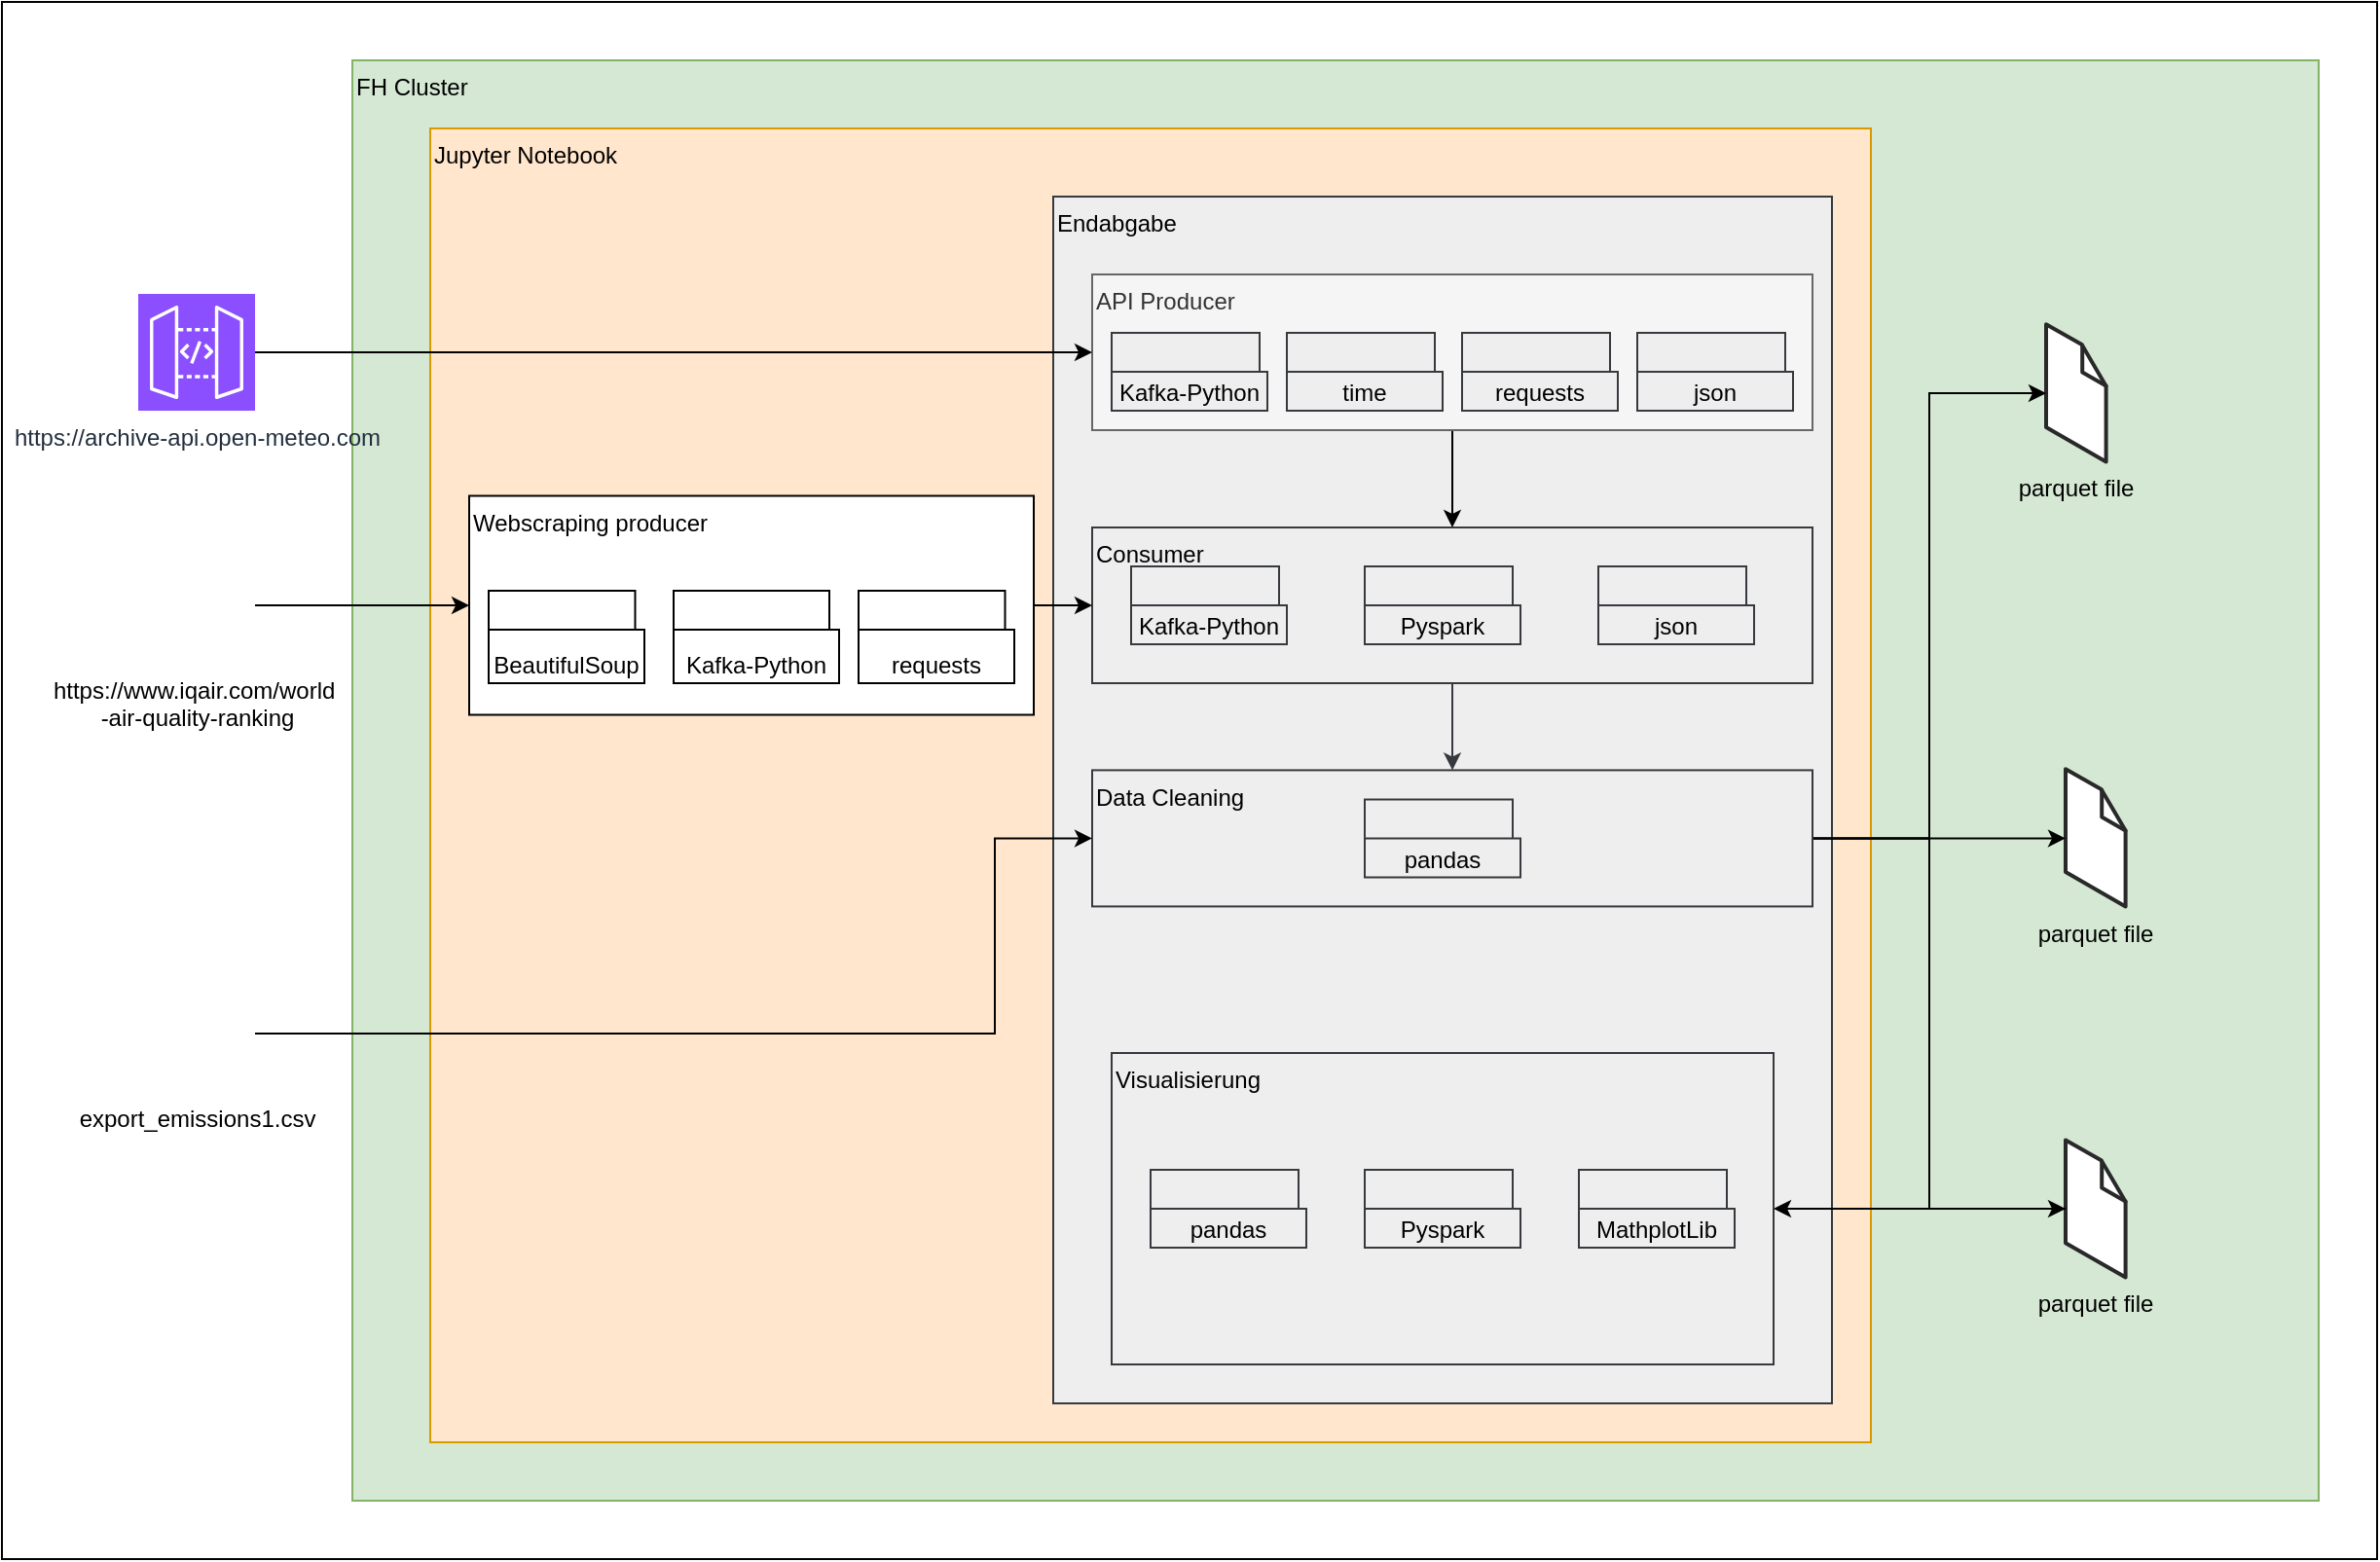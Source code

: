 <mxfile version="24.6.3" type="device">
  <diagram name="Page-1" id="OOfWrGtU2Becbj-eDRDJ">
    <mxGraphModel dx="2243" dy="779" grid="1" gridSize="10" guides="1" tooltips="1" connect="1" arrows="1" fold="1" page="1" pageScale="1" pageWidth="850" pageHeight="1100" math="0" shadow="0">
      <root>
        <mxCell id="0" />
        <mxCell id="1" parent="0" />
        <mxCell id="FoATxUUiLB6w55xuutfq-18" value="" style="rounded=0;whiteSpace=wrap;html=1;" parent="1" vertex="1">
          <mxGeometry x="-220" width="1220" height="800" as="geometry" />
        </mxCell>
        <mxCell id="Hf9Gl9dVcP0h7RCYdBk0-2" value="FH Cluster" style="rounded=0;whiteSpace=wrap;html=1;align=left;verticalAlign=top;fillColor=#d5e8d4;strokeColor=#82b366;" parent="1" vertex="1">
          <mxGeometry x="-40" y="30" width="1010" height="740" as="geometry" />
        </mxCell>
        <mxCell id="Hf9Gl9dVcP0h7RCYdBk0-1" value="&lt;div&gt;Jupyter Notebook&lt;br&gt;&lt;/div&gt;" style="rounded=0;whiteSpace=wrap;html=1;align=left;verticalAlign=top;fillColor=#ffe6cc;strokeColor=#d79b00;" parent="1" vertex="1">
          <mxGeometry y="65" width="740" height="675" as="geometry" />
        </mxCell>
        <mxCell id="Hf9Gl9dVcP0h7RCYdBk0-4" value="export_emissions1.csv" style="shape=image;html=1;verticalAlign=top;verticalLabelPosition=bottom;labelBackgroundColor=#ffffff;imageAspect=0;aspect=fixed;image=https://cdn2.iconfinder.com/data/icons/simple-files/128/csv1.png" parent="1" vertex="1">
          <mxGeometry x="-150" y="500" width="60" height="60" as="geometry" />
        </mxCell>
        <mxCell id="Hf9Gl9dVcP0h7RCYdBk0-12" style="edgeStyle=orthogonalEdgeStyle;rounded=0;orthogonalLoop=1;jettySize=auto;html=1;" parent="1" source="Hf9Gl9dVcP0h7RCYdBk0-6" target="Hf9Gl9dVcP0h7RCYdBk0-9" edge="1">
          <mxGeometry relative="1" as="geometry" />
        </mxCell>
        <mxCell id="Hf9Gl9dVcP0h7RCYdBk0-6" value="&lt;div&gt;https://www.iqair.com/world&amp;nbsp;&lt;/div&gt;&lt;div&gt;-air-quality-ranking&lt;/div&gt;" style="shape=image;html=1;verticalAlign=top;verticalLabelPosition=bottom;labelBackgroundColor=#ffffff;imageAspect=0;aspect=fixed;image=https://cdn1.iconfinder.com/data/icons/seo-and-web-development-6/32/development_computer_website_check_result-128.png" parent="1" vertex="1">
          <mxGeometry x="-150" y="280" width="60" height="60" as="geometry" />
        </mxCell>
        <mxCell id="Hf9Gl9dVcP0h7RCYdBk0-7" value="https://archive-api.open-meteo.com" style="sketch=0;points=[[0,0,0],[0.25,0,0],[0.5,0,0],[0.75,0,0],[1,0,0],[0,1,0],[0.25,1,0],[0.5,1,0],[0.75,1,0],[1,1,0],[0,0.25,0],[0,0.5,0],[0,0.75,0],[1,0.25,0],[1,0.5,0],[1,0.75,0]];outlineConnect=0;fontColor=#232F3E;fillColor=#8C4FFF;strokeColor=#ffffff;dashed=0;verticalLabelPosition=bottom;verticalAlign=top;align=center;html=1;fontSize=12;fontStyle=0;aspect=fixed;shape=mxgraph.aws4.resourceIcon;resIcon=mxgraph.aws4.api_gateway;" parent="1" vertex="1">
          <mxGeometry x="-150" y="150" width="60" height="60" as="geometry" />
        </mxCell>
        <mxCell id="Hf9Gl9dVcP0h7RCYdBk0-9" value="Webscraping producer" style="rounded=0;whiteSpace=wrap;html=1;align=left;verticalAlign=top;" parent="1" vertex="1">
          <mxGeometry x="20" y="253.75" width="290" height="112.5" as="geometry" />
        </mxCell>
        <mxCell id="Hf9Gl9dVcP0h7RCYdBk0-14" value="BeautifulSoup" style="shape=folder;tabWidth=80;tabHeight=20;tabPosition=left;html=1;whiteSpace=wrap;align=center;verticalAlign=bottom;" parent="1" vertex="1">
          <mxGeometry x="30" y="302.5" width="80" height="47.5" as="geometry" />
        </mxCell>
        <mxCell id="Hf9Gl9dVcP0h7RCYdBk0-15" value="Kafka-Python" style="shape=folder;tabWidth=80;tabHeight=20;tabPosition=left;html=1;whiteSpace=wrap;align=center;verticalAlign=bottom;" parent="1" vertex="1">
          <mxGeometry x="125" y="302.5" width="85" height="47.5" as="geometry" />
        </mxCell>
        <mxCell id="Hf9Gl9dVcP0h7RCYdBk0-19" value="&lt;div&gt;parquet file&lt;/div&gt;" style="verticalLabelPosition=bottom;html=1;verticalAlign=top;strokeWidth=1;align=center;outlineConnect=0;dashed=0;outlineConnect=0;shape=mxgraph.aws3d.file;aspect=fixed;strokeColor=#292929;" parent="1" vertex="1">
          <mxGeometry x="830" y="165.65" width="30.8" height="70.6" as="geometry" />
        </mxCell>
        <mxCell id="Hf9Gl9dVcP0h7RCYdBk0-20" value="&lt;div&gt;parquet file&lt;/div&gt;" style="verticalLabelPosition=bottom;html=1;verticalAlign=top;strokeWidth=1;align=center;outlineConnect=0;dashed=0;outlineConnect=0;shape=mxgraph.aws3d.file;aspect=fixed;strokeColor=#292929;" parent="1" vertex="1">
          <mxGeometry x="840" y="394.1" width="30.8" height="70.6" as="geometry" />
        </mxCell>
        <mxCell id="Hf9Gl9dVcP0h7RCYdBk0-21" value="&lt;div&gt;parquet file&lt;/div&gt;" style="verticalLabelPosition=bottom;html=1;verticalAlign=top;strokeWidth=1;align=center;outlineConnect=0;dashed=0;outlineConnect=0;shape=mxgraph.aws3d.file;aspect=fixed;strokeColor=#292929;" parent="1" vertex="1">
          <mxGeometry x="840" y="584.7" width="30.8" height="70.6" as="geometry" />
        </mxCell>
        <mxCell id="Hf9Gl9dVcP0h7RCYdBk0-26" value="Endabgabe" style="rounded=0;whiteSpace=wrap;html=1;align=left;verticalAlign=top;fillColor=#eeeeee;strokeColor=#36393d;" parent="1" vertex="1">
          <mxGeometry x="320" y="100" width="400" height="620" as="geometry" />
        </mxCell>
        <mxCell id="Hf9Gl9dVcP0h7RCYdBk0-39" style="edgeStyle=orthogonalEdgeStyle;rounded=0;orthogonalLoop=1;jettySize=auto;html=1;fillColor=#eeeeee;strokeColor=#36393d;" parent="1" source="Hf9Gl9dVcP0h7RCYdBk0-28" target="Hf9Gl9dVcP0h7RCYdBk0-37" edge="1">
          <mxGeometry relative="1" as="geometry" />
        </mxCell>
        <mxCell id="Hf9Gl9dVcP0h7RCYdBk0-28" value="&lt;div&gt;Consumer&lt;br&gt;&lt;/div&gt;" style="rounded=0;whiteSpace=wrap;html=1;verticalAlign=top;align=left;fillColor=#eeeeee;strokeColor=#36393d;" parent="1" vertex="1">
          <mxGeometry x="340" y="270" width="370" height="80" as="geometry" />
        </mxCell>
        <mxCell id="Hf9Gl9dVcP0h7RCYdBk0-29" value="Kafka-Python" style="shape=folder;tabWidth=80;tabHeight=20;tabPosition=left;html=1;whiteSpace=wrap;align=center;verticalAlign=bottom;fillColor=#eeeeee;strokeColor=#36393d;" parent="1" vertex="1">
          <mxGeometry x="360" y="290" width="80" height="40" as="geometry" />
        </mxCell>
        <mxCell id="Hf9Gl9dVcP0h7RCYdBk0-30" value="Pyspark" style="shape=folder;tabWidth=80;tabHeight=20;tabPosition=left;html=1;whiteSpace=wrap;align=center;verticalAlign=bottom;fillColor=#eeeeee;strokeColor=#36393d;" parent="1" vertex="1">
          <mxGeometry x="480" y="290" width="80" height="40" as="geometry" />
        </mxCell>
        <mxCell id="Hf9Gl9dVcP0h7RCYdBk0-31" value="json" style="shape=folder;tabWidth=80;tabHeight=20;tabPosition=left;html=1;whiteSpace=wrap;align=center;verticalAlign=bottom;fillColor=#eeeeee;strokeColor=#36393d;" parent="1" vertex="1">
          <mxGeometry x="600" y="290" width="80" height="40" as="geometry" />
        </mxCell>
        <mxCell id="Hf9Gl9dVcP0h7RCYdBk0-34" style="edgeStyle=orthogonalEdgeStyle;rounded=0;orthogonalLoop=1;jettySize=auto;html=1;entryX=0;entryY=0.5;entryDx=0;entryDy=0;" parent="1" source="Hf9Gl9dVcP0h7RCYdBk0-9" target="Hf9Gl9dVcP0h7RCYdBk0-28" edge="1">
          <mxGeometry relative="1" as="geometry" />
        </mxCell>
        <mxCell id="454OFG5cgBxQ4rqgQnV9-6" style="edgeStyle=orthogonalEdgeStyle;rounded=0;orthogonalLoop=1;jettySize=auto;html=1;" edge="1" parent="1" source="Hf9Gl9dVcP0h7RCYdBk0-37" target="Hf9Gl9dVcP0h7RCYdBk0-19">
          <mxGeometry relative="1" as="geometry">
            <Array as="points">
              <mxPoint x="770" y="430" />
              <mxPoint x="770" y="201" />
            </Array>
          </mxGeometry>
        </mxCell>
        <mxCell id="454OFG5cgBxQ4rqgQnV9-7" style="edgeStyle=orthogonalEdgeStyle;rounded=0;orthogonalLoop=1;jettySize=auto;html=1;" edge="1" parent="1" source="Hf9Gl9dVcP0h7RCYdBk0-37" target="Hf9Gl9dVcP0h7RCYdBk0-20">
          <mxGeometry relative="1" as="geometry">
            <Array as="points">
              <mxPoint x="855" y="430" />
            </Array>
          </mxGeometry>
        </mxCell>
        <mxCell id="454OFG5cgBxQ4rqgQnV9-8" style="edgeStyle=orthogonalEdgeStyle;rounded=0;orthogonalLoop=1;jettySize=auto;html=1;" edge="1" parent="1" source="Hf9Gl9dVcP0h7RCYdBk0-37" target="Hf9Gl9dVcP0h7RCYdBk0-21">
          <mxGeometry relative="1" as="geometry">
            <Array as="points">
              <mxPoint x="770" y="430" />
              <mxPoint x="770" y="620" />
            </Array>
          </mxGeometry>
        </mxCell>
        <mxCell id="Hf9Gl9dVcP0h7RCYdBk0-37" value="Data Cleaning" style="rounded=0;whiteSpace=wrap;html=1;align=left;verticalAlign=top;fillColor=#eeeeee;strokeColor=#36393d;" parent="1" vertex="1">
          <mxGeometry x="340" y="394.7" width="370" height="70" as="geometry" />
        </mxCell>
        <mxCell id="Hf9Gl9dVcP0h7RCYdBk0-38" value="pandas" style="shape=folder;tabWidth=80;tabHeight=20;tabPosition=left;html=1;whiteSpace=wrap;align=center;verticalAlign=bottom;fillColor=#eeeeee;strokeColor=#36393d;" parent="1" vertex="1">
          <mxGeometry x="480" y="409.7" width="80" height="40" as="geometry" />
        </mxCell>
        <mxCell id="Hf9Gl9dVcP0h7RCYdBk0-44" value="&lt;div align=&quot;left&quot;&gt;Visualisierung&lt;/div&gt;" style="rounded=0;whiteSpace=wrap;html=1;align=left;verticalAlign=top;fillColor=#eeeeee;strokeColor=#36393d;" parent="1" vertex="1">
          <mxGeometry x="350" y="540" width="340" height="160" as="geometry" />
        </mxCell>
        <mxCell id="Hf9Gl9dVcP0h7RCYdBk0-45" value="pandas" style="shape=folder;tabWidth=80;tabHeight=20;tabPosition=left;html=1;whiteSpace=wrap;align=center;verticalAlign=bottom;fillColor=#eeeeee;strokeColor=#36393d;" parent="1" vertex="1">
          <mxGeometry x="370" y="600" width="80" height="40" as="geometry" />
        </mxCell>
        <mxCell id="Hf9Gl9dVcP0h7RCYdBk0-46" value="Pyspark" style="shape=folder;tabWidth=80;tabHeight=20;tabPosition=left;html=1;whiteSpace=wrap;align=center;verticalAlign=bottom;fillColor=#eeeeee;strokeColor=#36393d;" parent="1" vertex="1">
          <mxGeometry x="480" y="600" width="80" height="40" as="geometry" />
        </mxCell>
        <mxCell id="Hf9Gl9dVcP0h7RCYdBk0-47" value="MathplotLib" style="shape=folder;tabWidth=80;tabHeight=20;tabPosition=left;html=1;whiteSpace=wrap;align=center;verticalAlign=bottom;fillColor=#eeeeee;strokeColor=#36393d;" parent="1" vertex="1">
          <mxGeometry x="590" y="600" width="80" height="40" as="geometry" />
        </mxCell>
        <mxCell id="Hf9Gl9dVcP0h7RCYdBk0-48" style="edgeStyle=orthogonalEdgeStyle;rounded=0;orthogonalLoop=1;jettySize=auto;html=1;entryX=1;entryY=0.5;entryDx=0;entryDy=0;" parent="1" source="Hf9Gl9dVcP0h7RCYdBk0-21" target="Hf9Gl9dVcP0h7RCYdBk0-44" edge="1">
          <mxGeometry relative="1" as="geometry" />
        </mxCell>
        <mxCell id="Hf9Gl9dVcP0h7RCYdBk0-41" style="edgeStyle=orthogonalEdgeStyle;rounded=0;orthogonalLoop=1;jettySize=auto;html=1;entryX=0;entryY=0.5;entryDx=0;entryDy=0;" parent="1" source="Hf9Gl9dVcP0h7RCYdBk0-4" target="Hf9Gl9dVcP0h7RCYdBk0-37" edge="1">
          <mxGeometry relative="1" as="geometry">
            <Array as="points">
              <mxPoint x="290" y="530" />
              <mxPoint x="290" y="430" />
            </Array>
          </mxGeometry>
        </mxCell>
        <mxCell id="Hf9Gl9dVcP0h7RCYdBk0-51" value="requests" style="shape=folder;tabWidth=80;tabHeight=20;tabPosition=left;html=1;whiteSpace=wrap;align=center;verticalAlign=bottom;" parent="1" vertex="1">
          <mxGeometry x="220" y="302.5" width="80" height="47.5" as="geometry" />
        </mxCell>
        <mxCell id="454OFG5cgBxQ4rqgQnV9-2" style="edgeStyle=orthogonalEdgeStyle;rounded=0;orthogonalLoop=1;jettySize=auto;html=1;entryX=0.5;entryY=0;entryDx=0;entryDy=0;" edge="1" parent="1" source="454OFG5cgBxQ4rqgQnV9-1" target="Hf9Gl9dVcP0h7RCYdBk0-28">
          <mxGeometry relative="1" as="geometry" />
        </mxCell>
        <mxCell id="454OFG5cgBxQ4rqgQnV9-1" value="API Producer" style="rounded=0;whiteSpace=wrap;html=1;align=left;verticalAlign=top;fillColor=#f5f5f5;fontColor=#333333;strokeColor=#666666;" vertex="1" parent="1">
          <mxGeometry x="340" y="140" width="370" height="80" as="geometry" />
        </mxCell>
        <mxCell id="454OFG5cgBxQ4rqgQnV9-4" style="edgeStyle=orthogonalEdgeStyle;rounded=0;orthogonalLoop=1;jettySize=auto;html=1;" edge="1" parent="1" source="Hf9Gl9dVcP0h7RCYdBk0-7" target="454OFG5cgBxQ4rqgQnV9-1">
          <mxGeometry relative="1" as="geometry" />
        </mxCell>
        <mxCell id="454OFG5cgBxQ4rqgQnV9-9" value="Kafka-Python" style="shape=folder;tabWidth=80;tabHeight=20;tabPosition=left;html=1;whiteSpace=wrap;align=center;verticalAlign=bottom;fillColor=#eeeeee;strokeColor=#36393d;" vertex="1" parent="1">
          <mxGeometry x="350" y="170" width="80" height="40" as="geometry" />
        </mxCell>
        <mxCell id="454OFG5cgBxQ4rqgQnV9-10" value="json" style="shape=folder;tabWidth=80;tabHeight=20;tabPosition=left;html=1;whiteSpace=wrap;align=center;verticalAlign=bottom;fillColor=#eeeeee;strokeColor=#36393d;" vertex="1" parent="1">
          <mxGeometry x="620" y="170" width="80" height="40" as="geometry" />
        </mxCell>
        <mxCell id="454OFG5cgBxQ4rqgQnV9-12" value="time" style="shape=folder;tabWidth=80;tabHeight=20;tabPosition=left;html=1;whiteSpace=wrap;align=center;verticalAlign=bottom;fillColor=#eeeeee;strokeColor=#36393d;" vertex="1" parent="1">
          <mxGeometry x="440" y="170" width="80" height="40" as="geometry" />
        </mxCell>
        <mxCell id="454OFG5cgBxQ4rqgQnV9-13" value="requests" style="shape=folder;tabWidth=80;tabHeight=20;tabPosition=left;html=1;whiteSpace=wrap;align=center;verticalAlign=bottom;fillColor=#eeeeee;strokeColor=#36393d;" vertex="1" parent="1">
          <mxGeometry x="530" y="170" width="80" height="40" as="geometry" />
        </mxCell>
      </root>
    </mxGraphModel>
  </diagram>
</mxfile>
